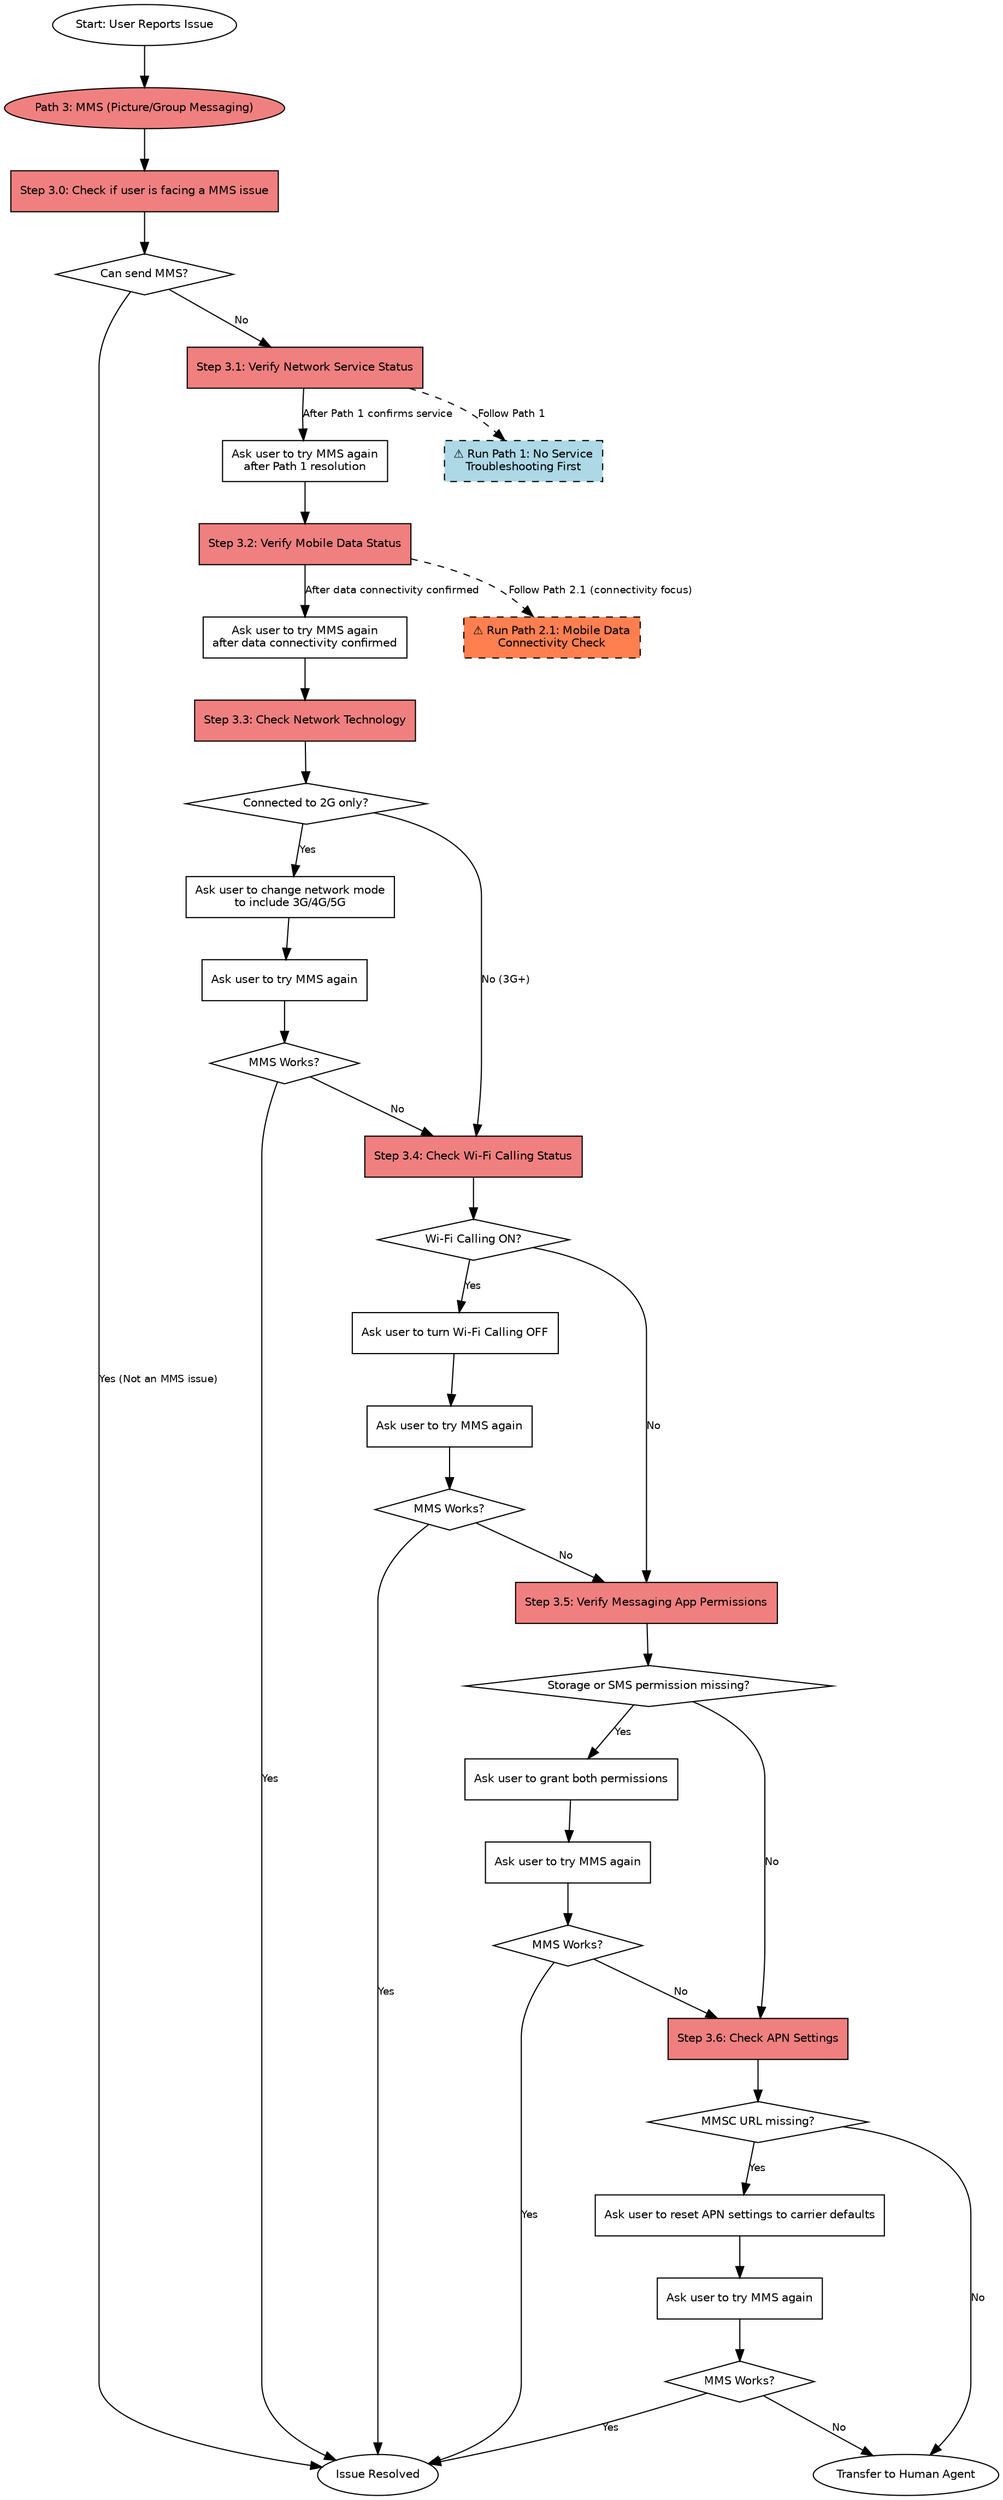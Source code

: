 digraph TechSupportWorkflow {
    rankdir=TB;
    nodesep=0.7;
    node [fontname="Helvetica", fontsize=10, shape=rectangle];
    edge [fontname="Helvetica", fontsize=9];

    // Start and End Nodes
    Start [label="Start: User Reports Issue", shape=oval];
    End_Resolve [label="Issue Resolved", shape=oval];
    End_Escalate_Tech [label="Transfer to Human Agent", shape=oval];
    
    // External Path References
    Path1_Reference [label="⚠️ Run Path 1: No Service\nTroubleshooting First", shape=rectangle, style="filled,dashed", fillcolor=lightblue];
    Path2_1_Reference [label="⚠️ Run Path 2.1: Mobile Data\nConnectivity Check", shape=rectangle, style="filled,dashed", fillcolor=coral];

    // Path 3: MMS Troubleshooting
    P3_Start [label="Path 3: MMS (Picture/Group Messaging)", shape=ellipse, style=filled, fillcolor=lightcoral];
    P3_S0_CheckMMS [label="Step 3.0: Check if user is facing a MMS issue", style=filled, fillcolor=lightcoral];
    P3_S0_Decision_MMSWorks [label="Can send MMS?", shape=diamond];

    P3_S1_VerifyNetworkService [label="Step 3.1: Verify Network Service Status", style=filled, fillcolor=lightcoral];
    P3_S1_Action_RetestMMS_P1 [label="Ask user to try MMS again\nafter Path 1 resolution"];

    P3_S2_VerifyMobileData [label="Step 3.2: Verify Mobile Data Status", style=filled, fillcolor=lightcoral];
    P3_S2_Action_RetestMMS_P2 [label="Ask user to try MMS again\nafter data connectivity confirmed"];

    P3_S3_CheckNetworkTech [label="Step 3.3: Check Network Technology", style=filled, fillcolor=lightcoral];
    P3_S3_Decision_Is2G [label="Connected to 2G only?", shape=diamond];
    P3_S3_Action_ChangeNetworkMode [label="Ask user to change network mode\nto include 3G/4G/5G"];
    P3_S3_Action_VerifyMMSWorks2G [label="Ask user to try MMS again"];
    P3_S3_Decision_MMSWorksAfter2G [label="MMS Works?", shape=diamond];

    P3_S4_CheckWifiCalling [label="Step 3.4: Check Wi-Fi Calling Status", style=filled, fillcolor=lightcoral];
    P3_S4_Decision_WifiCallingON [label="Wi-Fi Calling ON?", shape=diamond];
    P3_S4_Action_TurnWifiCallingOFF [label="Ask user to turn Wi-Fi Calling OFF"];
    P3_S4_Action_VerifyMMSWorksWifiOFF [label="Ask user to try MMS again"];
    P3_S4_Decision_MMSWorksAfterWifiOFF [label="MMS Works?", shape=diamond];

    P3_S5_VerifyAppPermissions [label="Step 3.5: Verify Messaging App Permissions", style=filled, fillcolor=lightcoral];
    P3_S5_Decision_PermissionsMissing [label="Storage or SMS permission missing?", shape=diamond];
    P3_S5_Action_GrantPermissions [label="Ask user to grant both permissions"];
    P3_S5_Action_VerifyMMSWorksPerms [label="Ask user to try MMS again"];
    P3_S5_Decision_MMSWorksAfterPerms [label="MMS Works?", shape=diamond];

    P3_S6_CheckAPNSettings [label="Step 3.6: Check APN Settings", style=filled, fillcolor=lightcoral];
    P3_S6_Decision_MMSC_Missing [label="MMSC URL missing?", shape=diamond];
    P3_S6_Action_ResetAPN [label="Ask user to reset APN settings to carrier defaults"];
    P3_S6_Action_VerifyMMSWorksAPN [label="Ask user to try MMS again"];
    P3_S6_Decision_MMSWorksAfterAPN [label="MMS Works?", shape=diamond];

    // Flow connections
    Start -> P3_Start;
    P3_Start -> P3_S0_CheckMMS;
    P3_S0_CheckMMS -> P3_S0_Decision_MMSWorks;
    P3_S0_Decision_MMSWorks -> End_Resolve [label="Yes (Not an MMS issue)"];
    P3_S0_Decision_MMSWorks -> P3_S1_VerifyNetworkService [label="No"];

    P3_S1_VerifyNetworkService -> Path1_Reference [style=dashed, label="Follow Path 1"];
    P3_S1_VerifyNetworkService -> P3_S1_Action_RetestMMS_P1 [label="After Path 1 confirms service"];
    P3_S1_Action_RetestMMS_P1 -> P3_S2_VerifyMobileData;

    P3_S2_VerifyMobileData -> Path2_1_Reference [style=dashed, label="Follow Path 2.1 (connectivity focus)"];
    P3_S2_VerifyMobileData -> P3_S2_Action_RetestMMS_P2 [label="After data connectivity confirmed"];
    P3_S2_Action_RetestMMS_P2 -> P3_S3_CheckNetworkTech;

    P3_S3_CheckNetworkTech -> P3_S3_Decision_Is2G;
    P3_S3_Decision_Is2G -> P3_S3_Action_ChangeNetworkMode [label="Yes"];
    P3_S3_Action_ChangeNetworkMode -> P3_S3_Action_VerifyMMSWorks2G;
    P3_S3_Action_VerifyMMSWorks2G -> P3_S3_Decision_MMSWorksAfter2G;
    P3_S3_Decision_MMSWorksAfter2G -> End_Resolve [label="Yes"];
    P3_S3_Decision_MMSWorksAfter2G -> P3_S4_CheckWifiCalling [label="No"];
    P3_S3_Decision_Is2G -> P3_S4_CheckWifiCalling [label="No (3G+)"];

    P3_S4_CheckWifiCalling -> P3_S4_Decision_WifiCallingON;
    P3_S4_Decision_WifiCallingON -> P3_S4_Action_TurnWifiCallingOFF [label="Yes"];
    P3_S4_Action_TurnWifiCallingOFF -> P3_S4_Action_VerifyMMSWorksWifiOFF;
    P3_S4_Action_VerifyMMSWorksWifiOFF -> P3_S4_Decision_MMSWorksAfterWifiOFF;
    P3_S4_Decision_MMSWorksAfterWifiOFF -> End_Resolve [label="Yes"];
    P3_S4_Decision_MMSWorksAfterWifiOFF -> P3_S5_VerifyAppPermissions [label="No"];
    P3_S4_Decision_WifiCallingON -> P3_S5_VerifyAppPermissions [label="No"];

    P3_S5_VerifyAppPermissions -> P3_S5_Decision_PermissionsMissing;
    P3_S5_Decision_PermissionsMissing -> P3_S5_Action_GrantPermissions [label="Yes"];
    P3_S5_Action_GrantPermissions -> P3_S5_Action_VerifyMMSWorksPerms;
    P3_S5_Action_VerifyMMSWorksPerms -> P3_S5_Decision_MMSWorksAfterPerms;
    P3_S5_Decision_MMSWorksAfterPerms -> End_Resolve [label="Yes"];
    P3_S5_Decision_MMSWorksAfterPerms -> P3_S6_CheckAPNSettings [label="No"];
    P3_S5_Decision_PermissionsMissing -> P3_S6_CheckAPNSettings [label="No"];

    P3_S6_CheckAPNSettings -> P3_S6_Decision_MMSC_Missing;
    P3_S6_Decision_MMSC_Missing -> P3_S6_Action_ResetAPN [label="Yes"];
    P3_S6_Action_ResetAPN -> P3_S6_Action_VerifyMMSWorksAPN;
    P3_S6_Action_VerifyMMSWorksAPN -> P3_S6_Decision_MMSWorksAfterAPN;
    P3_S6_Decision_MMSWorksAfterAPN -> End_Resolve [label="Yes"];
    P3_S6_Decision_MMSWorksAfterAPN -> End_Escalate_Tech [label="No"];
    P3_S6_Decision_MMSC_Missing -> End_Escalate_Tech [label="No"];
} 